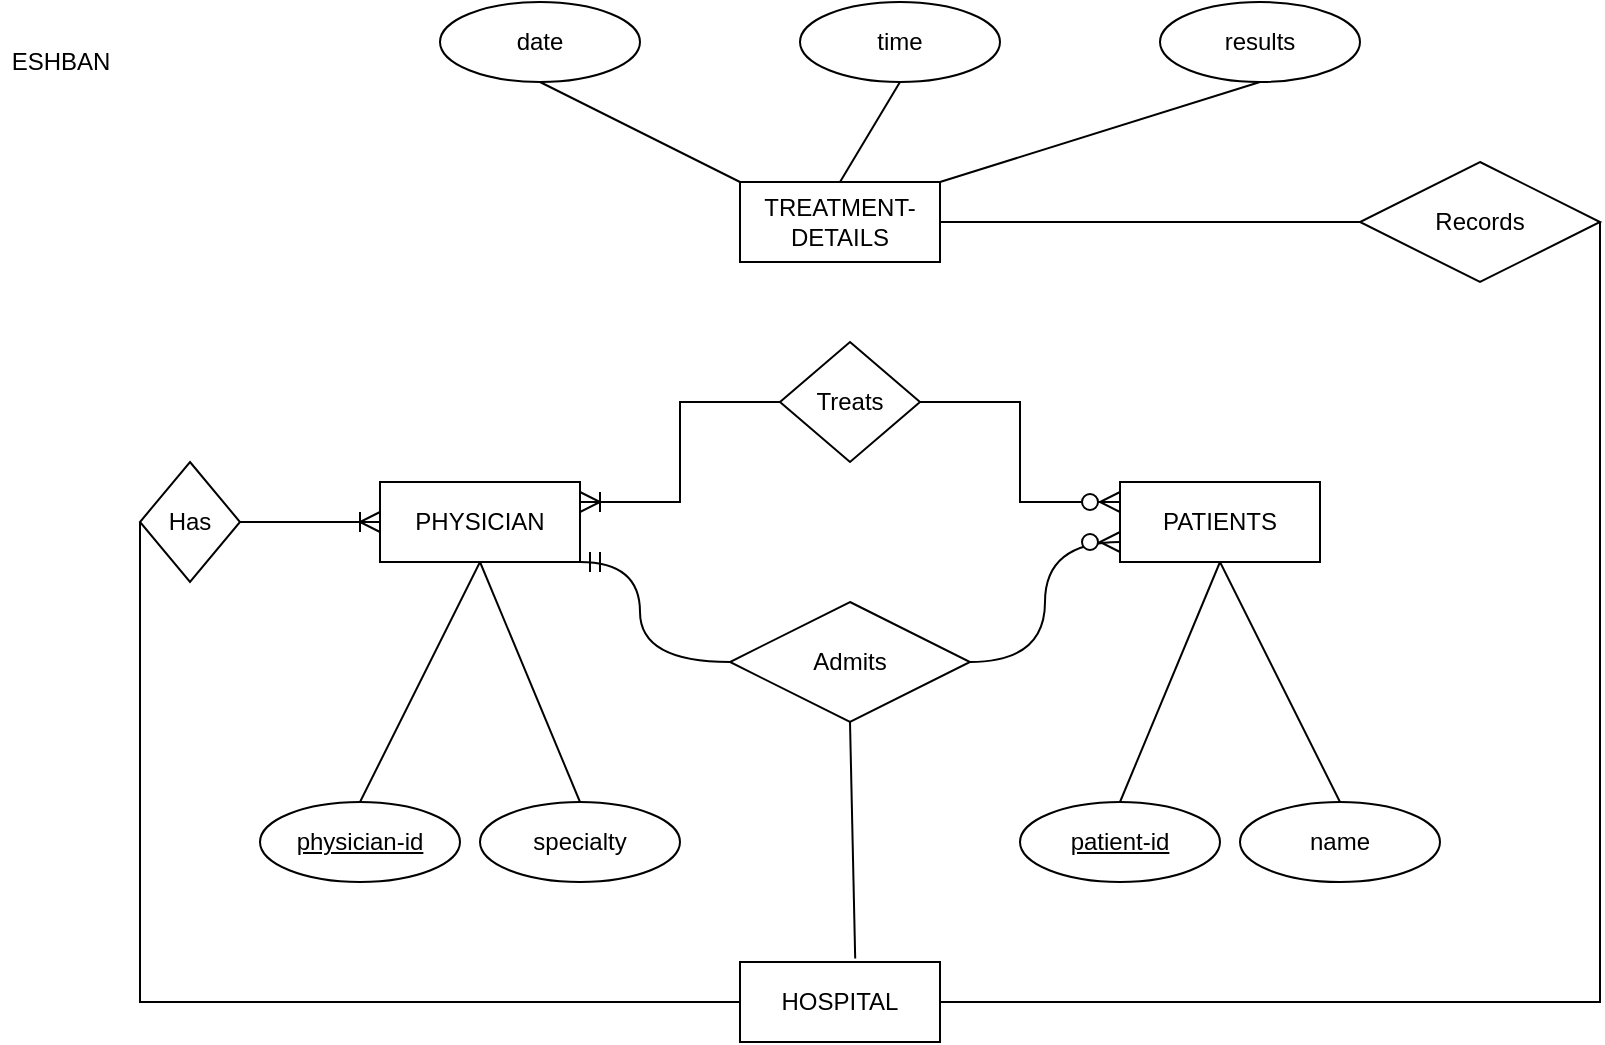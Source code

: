 <mxfile version="18.1.3" type="github"><diagram id="LKKP-o4VMKiUaIr_SQpA" name="Page-1"><mxGraphModel dx="1038" dy="539" grid="1" gridSize="10" guides="1" tooltips="1" connect="1" arrows="1" fold="1" page="1" pageScale="1" pageWidth="850" pageHeight="1100" background="none" math="0" shadow="0"><root><mxCell id="0"/><mxCell id="1" parent="0"/><mxCell id="-ujcQdKhmxxCJntyFTv--71" value="PATIENTS" style="whiteSpace=wrap;html=1;align=center;" parent="1" vertex="1"><mxGeometry x="560" y="280" width="100" height="40" as="geometry"/></mxCell><mxCell id="-ujcQdKhmxxCJntyFTv--72" value="PHYSICIAN" style="whiteSpace=wrap;html=1;align=center;" parent="1" vertex="1"><mxGeometry x="190" y="280" width="100" height="40" as="geometry"/></mxCell><mxCell id="-ujcQdKhmxxCJntyFTv--73" value="TREATMENT-DETAILS" style="whiteSpace=wrap;html=1;align=center;" parent="1" vertex="1"><mxGeometry x="370" y="130" width="100" height="40" as="geometry"/></mxCell><mxCell id="-ujcQdKhmxxCJntyFTv--74" value="patient-id" style="ellipse;whiteSpace=wrap;html=1;align=center;fontStyle=4;" parent="1" vertex="1"><mxGeometry x="510" y="440" width="100" height="40" as="geometry"/></mxCell><mxCell id="-ujcQdKhmxxCJntyFTv--75" value="name" style="ellipse;whiteSpace=wrap;html=1;align=center;" parent="1" vertex="1"><mxGeometry x="620" y="440" width="100" height="40" as="geometry"/></mxCell><mxCell id="-ujcQdKhmxxCJntyFTv--76" value="physician-id" style="ellipse;whiteSpace=wrap;html=1;align=center;fontStyle=4;" parent="1" vertex="1"><mxGeometry x="130" y="440" width="100" height="40" as="geometry"/></mxCell><mxCell id="-ujcQdKhmxxCJntyFTv--78" value="specialty" style="ellipse;whiteSpace=wrap;html=1;align=center;" parent="1" vertex="1"><mxGeometry x="240" y="440" width="100" height="40" as="geometry"/></mxCell><mxCell id="-ujcQdKhmxxCJntyFTv--79" value="date" style="ellipse;whiteSpace=wrap;html=1;align=center;" parent="1" vertex="1"><mxGeometry x="220" y="40" width="100" height="40" as="geometry"/></mxCell><mxCell id="-ujcQdKhmxxCJntyFTv--80" value="time" style="ellipse;whiteSpace=wrap;html=1;align=center;" parent="1" vertex="1"><mxGeometry x="400" y="40" width="100" height="40" as="geometry"/></mxCell><mxCell id="-ujcQdKhmxxCJntyFTv--81" value="results" style="ellipse;whiteSpace=wrap;html=1;align=center;" parent="1" vertex="1"><mxGeometry x="580" y="40" width="100" height="40" as="geometry"/></mxCell><mxCell id="-ujcQdKhmxxCJntyFTv--82" value="Admits" style="shape=rhombus;perimeter=rhombusPerimeter;whiteSpace=wrap;html=1;align=center;" parent="1" vertex="1"><mxGeometry x="365" y="340" width="120" height="60" as="geometry"/></mxCell><mxCell id="-ujcQdKhmxxCJntyFTv--83" value="" style="edgeStyle=orthogonalEdgeStyle;fontSize=12;html=1;endArrow=ERzeroToMany;endFill=1;rounded=0;exitX=1;exitY=0.5;exitDx=0;exitDy=0;entryX=0;entryY=0.75;entryDx=0;entryDy=0;endSize=8;startSize=8;curved=1;" parent="1" source="-ujcQdKhmxxCJntyFTv--82" target="-ujcQdKhmxxCJntyFTv--71" edge="1"><mxGeometry width="100" height="100" relative="1" as="geometry"><mxPoint x="510" y="350" as="sourcePoint"/><mxPoint x="560" y="320" as="targetPoint"/></mxGeometry></mxCell><mxCell id="-ujcQdKhmxxCJntyFTv--84" value="" style="edgeStyle=orthogonalEdgeStyle;fontSize=12;html=1;endArrow=ERmandOne;rounded=0;entryX=1;entryY=1;entryDx=0;entryDy=0;exitX=0;exitY=0.5;exitDx=0;exitDy=0;endSize=8;curved=1;" parent="1" source="-ujcQdKhmxxCJntyFTv--82" target="-ujcQdKhmxxCJntyFTv--72" edge="1"><mxGeometry width="100" height="100" relative="1" as="geometry"><mxPoint x="330" y="360" as="sourcePoint"/><mxPoint x="360" y="310" as="targetPoint"/><Array as="points"><mxPoint x="320" y="370"/><mxPoint x="320" y="320"/></Array></mxGeometry></mxCell><mxCell id="-ujcQdKhmxxCJntyFTv--85" value="" style="endArrow=none;html=1;rounded=0;entryX=0.5;entryY=1;entryDx=0;entryDy=0;exitX=0.5;exitY=0;exitDx=0;exitDy=0;" parent="1" source="-ujcQdKhmxxCJntyFTv--76" target="-ujcQdKhmxxCJntyFTv--72" edge="1"><mxGeometry relative="1" as="geometry"><mxPoint x="110" y="390" as="sourcePoint"/><mxPoint x="270" y="390" as="targetPoint"/></mxGeometry></mxCell><mxCell id="-ujcQdKhmxxCJntyFTv--86" value="" style="endArrow=none;html=1;rounded=0;entryX=0.5;entryY=1;entryDx=0;entryDy=0;exitX=0.5;exitY=0;exitDx=0;exitDy=0;" parent="1" source="-ujcQdKhmxxCJntyFTv--78" target="-ujcQdKhmxxCJntyFTv--72" edge="1"><mxGeometry relative="1" as="geometry"><mxPoint x="110" y="450" as="sourcePoint"/><mxPoint x="250" y="330" as="targetPoint"/></mxGeometry></mxCell><mxCell id="-ujcQdKhmxxCJntyFTv--87" value="" style="endArrow=none;html=1;rounded=0;entryX=0.5;entryY=1;entryDx=0;entryDy=0;exitX=0.5;exitY=0;exitDx=0;exitDy=0;" parent="1" source="-ujcQdKhmxxCJntyFTv--74" target="-ujcQdKhmxxCJntyFTv--71" edge="1"><mxGeometry relative="1" as="geometry"><mxPoint x="510" y="450" as="sourcePoint"/><mxPoint x="650" y="330" as="targetPoint"/></mxGeometry></mxCell><mxCell id="-ujcQdKhmxxCJntyFTv--88" value="" style="endArrow=none;html=1;rounded=0;entryX=0.5;entryY=1;entryDx=0;entryDy=0;exitX=0.5;exitY=0;exitDx=0;exitDy=0;" parent="1" source="-ujcQdKhmxxCJntyFTv--75" target="-ujcQdKhmxxCJntyFTv--71" edge="1"><mxGeometry relative="1" as="geometry"><mxPoint x="630" y="430" as="sourcePoint"/><mxPoint x="770" y="310" as="targetPoint"/></mxGeometry></mxCell><mxCell id="-ujcQdKhmxxCJntyFTv--89" value="" style="endArrow=none;html=1;rounded=0;entryX=0.5;entryY=1;entryDx=0;entryDy=0;exitX=0;exitY=0;exitDx=0;exitDy=0;" parent="1" source="-ujcQdKhmxxCJntyFTv--73" target="-ujcQdKhmxxCJntyFTv--79" edge="1"><mxGeometry relative="1" as="geometry"><mxPoint x="380" y="120" as="sourcePoint"/><mxPoint x="360" y="80" as="targetPoint"/></mxGeometry></mxCell><mxCell id="-ujcQdKhmxxCJntyFTv--90" value="" style="endArrow=none;html=1;rounded=0;entryX=0.5;entryY=1;entryDx=0;entryDy=0;exitX=0.5;exitY=0;exitDx=0;exitDy=0;" parent="1" source="-ujcQdKhmxxCJntyFTv--73" target="-ujcQdKhmxxCJntyFTv--80" edge="1"><mxGeometry relative="1" as="geometry"><mxPoint x="410" y="200" as="sourcePoint"/><mxPoint x="550" y="80" as="targetPoint"/></mxGeometry></mxCell><mxCell id="-ujcQdKhmxxCJntyFTv--91" value="" style="endArrow=none;html=1;rounded=0;entryX=0.5;entryY=1;entryDx=0;entryDy=0;exitX=1;exitY=0;exitDx=0;exitDy=0;" parent="1" source="-ujcQdKhmxxCJntyFTv--73" target="-ujcQdKhmxxCJntyFTv--81" edge="1"><mxGeometry relative="1" as="geometry"><mxPoint x="490" y="190" as="sourcePoint"/><mxPoint x="630" y="70" as="targetPoint"/></mxGeometry></mxCell><mxCell id="S6vegJCuCAvMub-vB7dK-1" value="HOSPITAL" style="whiteSpace=wrap;html=1;align=center;" vertex="1" parent="1"><mxGeometry x="370" y="520" width="100" height="40" as="geometry"/></mxCell><mxCell id="S6vegJCuCAvMub-vB7dK-2" value="" style="endArrow=none;html=1;rounded=0;startSize=8;endSize=8;curved=1;exitX=0.5;exitY=1;exitDx=0;exitDy=0;entryX=0.576;entryY=-0.045;entryDx=0;entryDy=0;entryPerimeter=0;" edge="1" parent="1" source="-ujcQdKhmxxCJntyFTv--82" target="S6vegJCuCAvMub-vB7dK-1"><mxGeometry relative="1" as="geometry"><mxPoint x="340" y="310" as="sourcePoint"/><mxPoint x="425" y="530" as="targetPoint"/></mxGeometry></mxCell><mxCell id="S6vegJCuCAvMub-vB7dK-5" value="Has" style="shape=rhombus;perimeter=rhombusPerimeter;whiteSpace=wrap;html=1;align=center;" vertex="1" parent="1"><mxGeometry x="70" y="270" width="50" height="60" as="geometry"/></mxCell><mxCell id="S6vegJCuCAvMub-vB7dK-6" value="" style="endArrow=none;html=1;rounded=0;startSize=8;endSize=8;exitX=0;exitY=0.5;exitDx=0;exitDy=0;entryX=0;entryY=0.5;entryDx=0;entryDy=0;edgeStyle=elbowEdgeStyle;" edge="1" parent="1" source="S6vegJCuCAvMub-vB7dK-1" target="S6vegJCuCAvMub-vB7dK-5"><mxGeometry relative="1" as="geometry"><mxPoint x="370" y="540" as="sourcePoint"/><mxPoint x="375" y="130" as="targetPoint"/><Array as="points"><mxPoint x="70" y="310"/></Array></mxGeometry></mxCell><mxCell id="S6vegJCuCAvMub-vB7dK-7" value="Treats" style="shape=rhombus;perimeter=rhombusPerimeter;whiteSpace=wrap;html=1;align=center;" vertex="1" parent="1"><mxGeometry x="390" y="210" width="70" height="60" as="geometry"/></mxCell><mxCell id="S6vegJCuCAvMub-vB7dK-9" value="" style="edgeStyle=orthogonalEdgeStyle;fontSize=12;html=1;endArrow=ERzeroToMany;endFill=1;rounded=0;startSize=8;endSize=8;entryX=0;entryY=0.25;entryDx=0;entryDy=0;exitX=1;exitY=0.5;exitDx=0;exitDy=0;" edge="1" parent="1" source="S6vegJCuCAvMub-vB7dK-7" target="-ujcQdKhmxxCJntyFTv--71"><mxGeometry width="100" height="100" relative="1" as="geometry"><mxPoint x="370" y="360" as="sourcePoint"/><mxPoint x="470" y="260" as="targetPoint"/></mxGeometry></mxCell><mxCell id="S6vegJCuCAvMub-vB7dK-13" value="" style="endArrow=none;html=1;rounded=0;startSize=8;endSize=8;edgeStyle=orthogonalEdgeStyle;startArrow=ERoneToMany;startFill=0;exitX=1;exitY=0.25;exitDx=0;exitDy=0;entryX=0;entryY=0.5;entryDx=0;entryDy=0;elbow=vertical;" edge="1" parent="1" source="-ujcQdKhmxxCJntyFTv--72" target="S6vegJCuCAvMub-vB7dK-7"><mxGeometry relative="1" as="geometry"><mxPoint x="340" y="310" as="sourcePoint"/><mxPoint x="500" y="310" as="targetPoint"/></mxGeometry></mxCell><mxCell id="S6vegJCuCAvMub-vB7dK-14" value="" style="endArrow=none;html=1;rounded=0;startSize=8;endSize=8;exitX=1;exitY=0.5;exitDx=0;exitDy=0;entryX=1;entryY=0.5;entryDx=0;entryDy=0;edgeStyle=elbowEdgeStyle;startArrow=none;" edge="1" parent="1" source="S6vegJCuCAvMub-vB7dK-15" target="-ujcQdKhmxxCJntyFTv--73"><mxGeometry relative="1" as="geometry"><mxPoint x="380" y="550" as="sourcePoint"/><mxPoint x="80" y="150" as="targetPoint"/><Array as="points"/></mxGeometry></mxCell><mxCell id="S6vegJCuCAvMub-vB7dK-15" value="Records" style="shape=rhombus;perimeter=rhombusPerimeter;whiteSpace=wrap;html=1;align=center;" vertex="1" parent="1"><mxGeometry x="680" y="120" width="120" height="60" as="geometry"/></mxCell><mxCell id="S6vegJCuCAvMub-vB7dK-16" value="" style="endArrow=none;html=1;rounded=0;startSize=8;endSize=8;exitX=1;exitY=0.5;exitDx=0;exitDy=0;entryX=1;entryY=0.5;entryDx=0;entryDy=0;edgeStyle=elbowEdgeStyle;" edge="1" parent="1" source="S6vegJCuCAvMub-vB7dK-1" target="S6vegJCuCAvMub-vB7dK-15"><mxGeometry relative="1" as="geometry"><mxPoint x="470" y="540" as="sourcePoint"/><mxPoint x="470" y="150" as="targetPoint"/><Array as="points"><mxPoint x="800" y="350"/></Array></mxGeometry></mxCell><mxCell id="S6vegJCuCAvMub-vB7dK-18" value="" style="edgeStyle=entityRelationEdgeStyle;fontSize=12;html=1;endArrow=ERoneToMany;rounded=0;startSize=8;endSize=8;elbow=vertical;entryX=0;entryY=0.5;entryDx=0;entryDy=0;" edge="1" parent="1" target="-ujcQdKhmxxCJntyFTv--72"><mxGeometry width="100" height="100" relative="1" as="geometry"><mxPoint x="120" y="300" as="sourcePoint"/><mxPoint x="220" y="200" as="targetPoint"/></mxGeometry></mxCell><mxCell id="S6vegJCuCAvMub-vB7dK-19" value="ESHBAN" style="text;html=1;align=center;verticalAlign=middle;resizable=0;points=[];autosize=1;strokeColor=none;fillColor=none;" vertex="1" parent="1"><mxGeometry y="60" width="60" height="20" as="geometry"/></mxCell></root></mxGraphModel></diagram></mxfile>